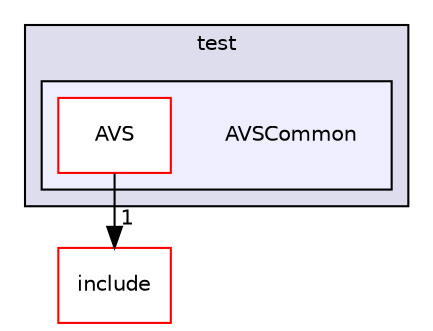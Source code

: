 digraph "/workplace/avs-device-sdk/AVSCommon/AVS/test/AVSCommon" {
  compound=true
  node [ fontsize="10", fontname="Helvetica"];
  edge [ labelfontsize="10", labelfontname="Helvetica"];
  subgraph clusterdir_17565a3651b6551653a4e14cb661c95c {
    graph [ bgcolor="#ddddee", pencolor="black", label="test" fontname="Helvetica", fontsize="10", URL="dir_17565a3651b6551653a4e14cb661c95c.html"]
  subgraph clusterdir_1135dc1123fe43c3ee136d2cf31a0c46 {
    graph [ bgcolor="#eeeeff", pencolor="black", label="" URL="dir_1135dc1123fe43c3ee136d2cf31a0c46.html"];
    dir_1135dc1123fe43c3ee136d2cf31a0c46 [shape=plaintext label="AVSCommon"];
    dir_7bdff736f20bfd31c081269ae0dc0c4a [shape=box label="AVS" color="red" fillcolor="white" style="filled" URL="dir_7bdff736f20bfd31c081269ae0dc0c4a.html"];
  }
  }
  dir_a8d3deb3c1282038af9ce4454694c1e1 [shape=box label="include" fillcolor="white" style="filled" color="red" URL="dir_a8d3deb3c1282038af9ce4454694c1e1.html"];
  dir_7bdff736f20bfd31c081269ae0dc0c4a->dir_a8d3deb3c1282038af9ce4454694c1e1 [headlabel="1", labeldistance=1.5 headhref="dir_000068_000044.html"];
}
